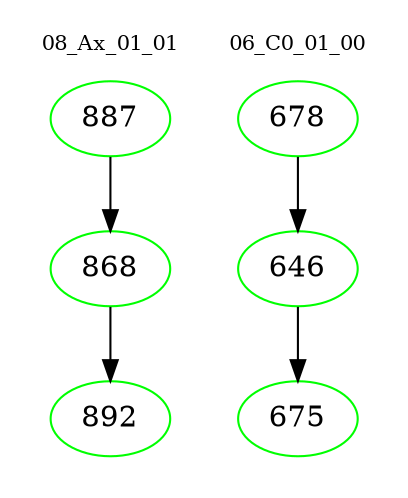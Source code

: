 digraph{
subgraph cluster_0 {
color = white
label = "08_Ax_01_01";
fontsize=10;
T0_887 [label="887", color="green"]
T0_887 -> T0_868 [color="black"]
T0_868 [label="868", color="green"]
T0_868 -> T0_892 [color="black"]
T0_892 [label="892", color="green"]
}
subgraph cluster_1 {
color = white
label = "06_C0_01_00";
fontsize=10;
T1_678 [label="678", color="green"]
T1_678 -> T1_646 [color="black"]
T1_646 [label="646", color="green"]
T1_646 -> T1_675 [color="black"]
T1_675 [label="675", color="green"]
}
}
